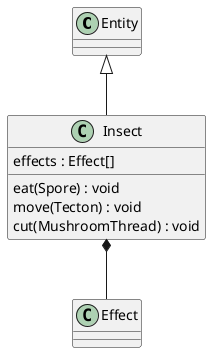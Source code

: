 @startuml insect

Entity <|-- Insect
Insect *-- Effect
class Insect{
    effects : Effect[]
    eat(Spore) : void
    move(Tecton) : void
    cut(MushroomThread) : void
}
@enduml
